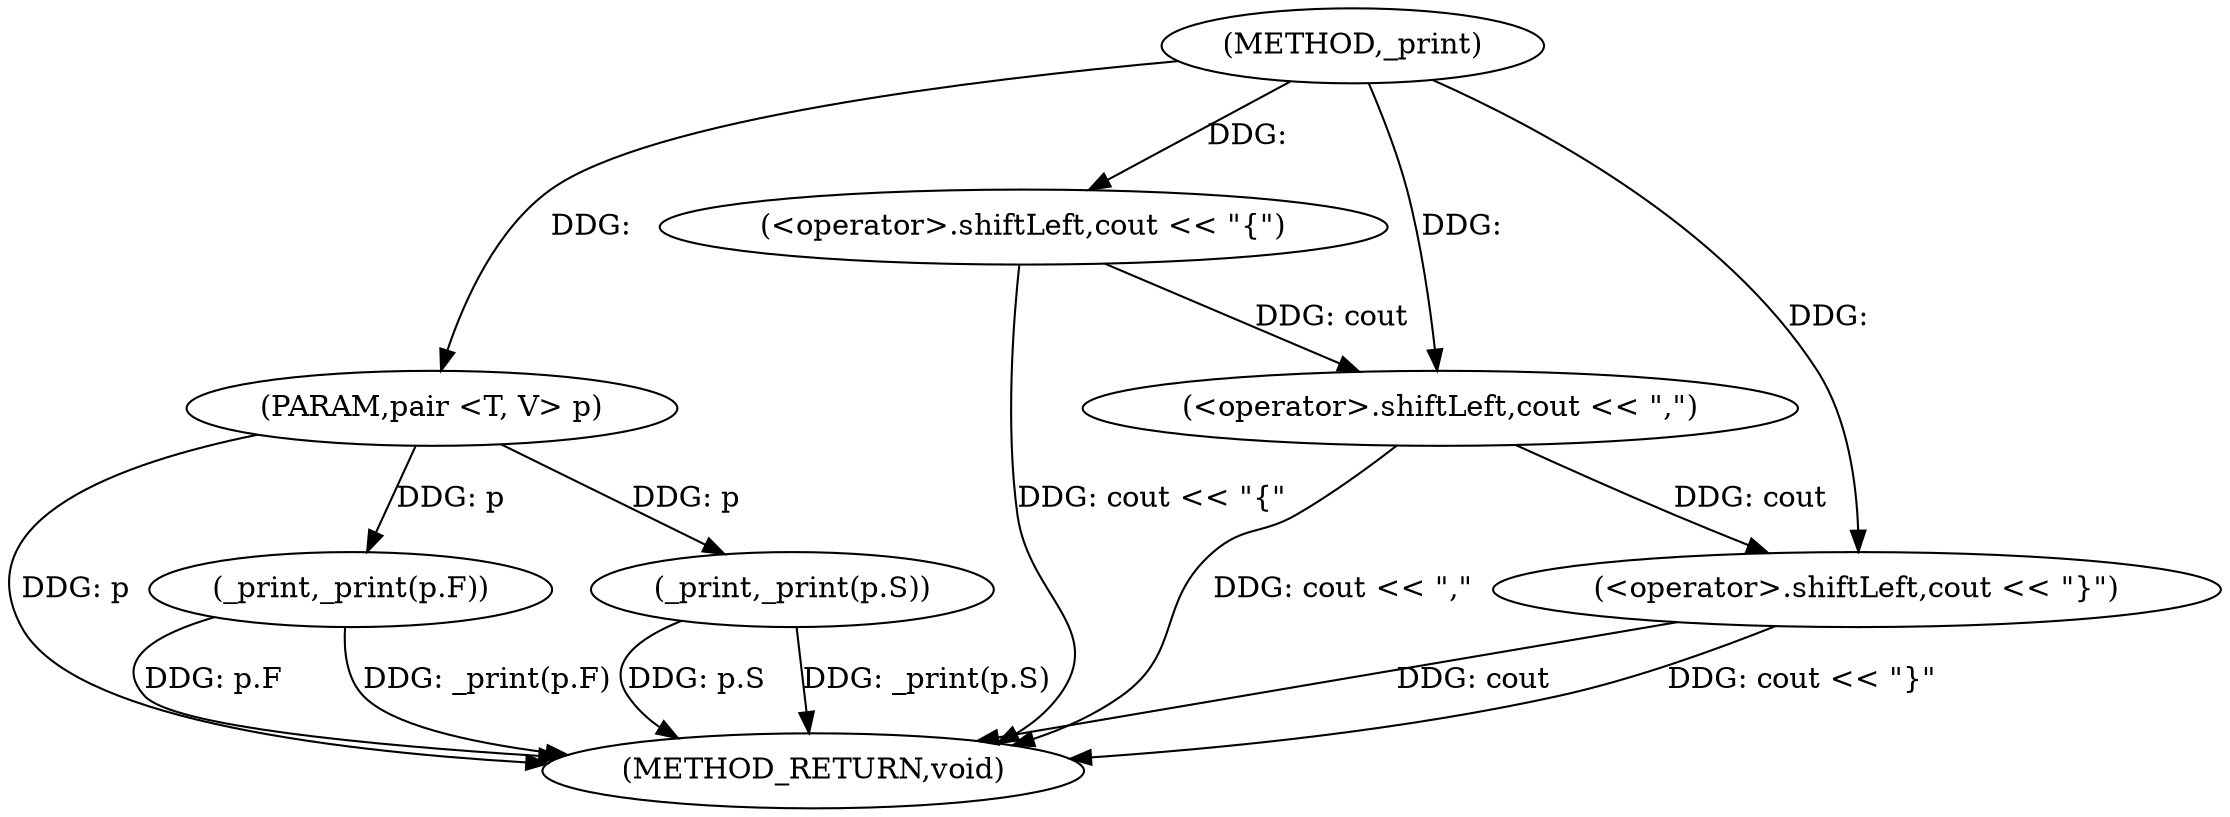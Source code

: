 digraph "_print" {  
"1000162" [label = "(METHOD,_print)" ]
"1000182" [label = "(METHOD_RETURN,void)" ]
"1000163" [label = "(PARAM,pair <T, V> p)" ]
"1000165" [label = "(<operator>.shiftLeft,cout << \"{\")" ]
"1000168" [label = "(_print,_print(p.F))" ]
"1000172" [label = "(<operator>.shiftLeft,cout << \",\")" ]
"1000175" [label = "(_print,_print(p.S))" ]
"1000179" [label = "(<operator>.shiftLeft,cout << \"}\")" ]
  "1000163" -> "1000182"  [ label = "DDG: p"] 
  "1000165" -> "1000182"  [ label = "DDG: cout << \"{\""] 
  "1000168" -> "1000182"  [ label = "DDG: p.F"] 
  "1000168" -> "1000182"  [ label = "DDG: _print(p.F)"] 
  "1000172" -> "1000182"  [ label = "DDG: cout << \",\""] 
  "1000175" -> "1000182"  [ label = "DDG: p.S"] 
  "1000175" -> "1000182"  [ label = "DDG: _print(p.S)"] 
  "1000179" -> "1000182"  [ label = "DDG: cout"] 
  "1000179" -> "1000182"  [ label = "DDG: cout << \"}\""] 
  "1000162" -> "1000163"  [ label = "DDG: "] 
  "1000162" -> "1000165"  [ label = "DDG: "] 
  "1000163" -> "1000168"  [ label = "DDG: p"] 
  "1000165" -> "1000172"  [ label = "DDG: cout"] 
  "1000162" -> "1000172"  [ label = "DDG: "] 
  "1000163" -> "1000175"  [ label = "DDG: p"] 
  "1000172" -> "1000179"  [ label = "DDG: cout"] 
  "1000162" -> "1000179"  [ label = "DDG: "] 
}

